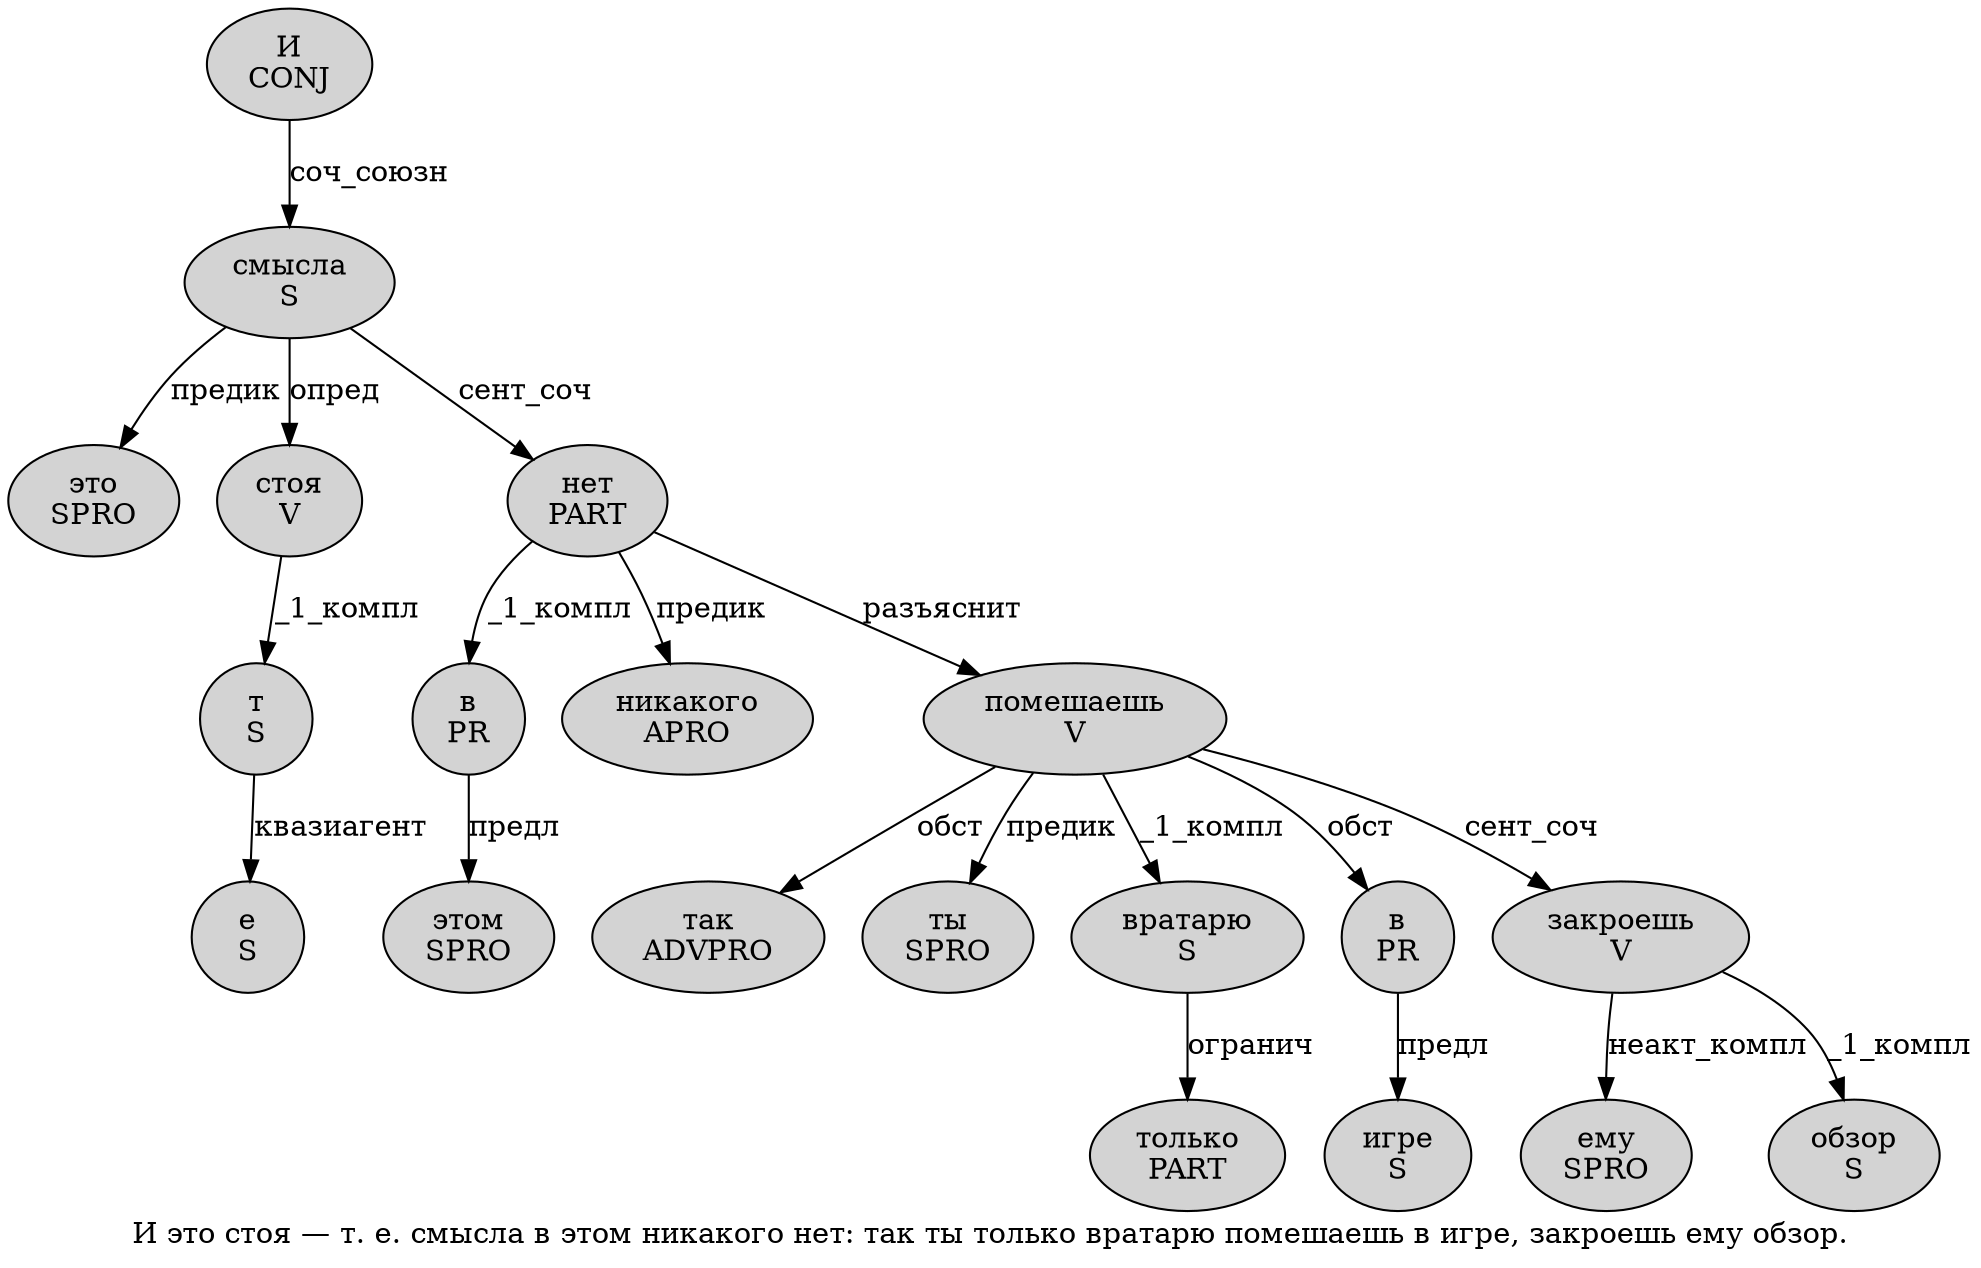 digraph SENTENCE_3412 {
	graph [label="И это стоя — т. е. смысла в этом никакого нет: так ты только вратарю помешаешь в игре, закроешь ему обзор."]
	node [style=filled]
		0 [label="И
CONJ" color="" fillcolor=lightgray penwidth=1 shape=ellipse]
		1 [label="это
SPRO" color="" fillcolor=lightgray penwidth=1 shape=ellipse]
		2 [label="стоя
V" color="" fillcolor=lightgray penwidth=1 shape=ellipse]
		4 [label="т
S" color="" fillcolor=lightgray penwidth=1 shape=ellipse]
		6 [label="е
S" color="" fillcolor=lightgray penwidth=1 shape=ellipse]
		8 [label="смысла
S" color="" fillcolor=lightgray penwidth=1 shape=ellipse]
		9 [label="в
PR" color="" fillcolor=lightgray penwidth=1 shape=ellipse]
		10 [label="этом
SPRO" color="" fillcolor=lightgray penwidth=1 shape=ellipse]
		11 [label="никакого
APRO" color="" fillcolor=lightgray penwidth=1 shape=ellipse]
		12 [label="нет
PART" color="" fillcolor=lightgray penwidth=1 shape=ellipse]
		14 [label="так
ADVPRO" color="" fillcolor=lightgray penwidth=1 shape=ellipse]
		15 [label="ты
SPRO" color="" fillcolor=lightgray penwidth=1 shape=ellipse]
		16 [label="только
PART" color="" fillcolor=lightgray penwidth=1 shape=ellipse]
		17 [label="вратарю
S" color="" fillcolor=lightgray penwidth=1 shape=ellipse]
		18 [label="помешаешь
V" color="" fillcolor=lightgray penwidth=1 shape=ellipse]
		19 [label="в
PR" color="" fillcolor=lightgray penwidth=1 shape=ellipse]
		20 [label="игре
S" color="" fillcolor=lightgray penwidth=1 shape=ellipse]
		22 [label="закроешь
V" color="" fillcolor=lightgray penwidth=1 shape=ellipse]
		23 [label="ему
SPRO" color="" fillcolor=lightgray penwidth=1 shape=ellipse]
		24 [label="обзор
S" color="" fillcolor=lightgray penwidth=1 shape=ellipse]
			9 -> 10 [label="предл"]
			12 -> 9 [label="_1_компл"]
			12 -> 11 [label="предик"]
			12 -> 18 [label="разъяснит"]
			18 -> 14 [label="обст"]
			18 -> 15 [label="предик"]
			18 -> 17 [label="_1_компл"]
			18 -> 19 [label="обст"]
			18 -> 22 [label="сент_соч"]
			0 -> 8 [label="соч_союзн"]
			19 -> 20 [label="предл"]
			17 -> 16 [label="огранич"]
			4 -> 6 [label="квазиагент"]
			2 -> 4 [label="_1_компл"]
			8 -> 1 [label="предик"]
			8 -> 2 [label="опред"]
			8 -> 12 [label="сент_соч"]
			22 -> 23 [label="неакт_компл"]
			22 -> 24 [label="_1_компл"]
}